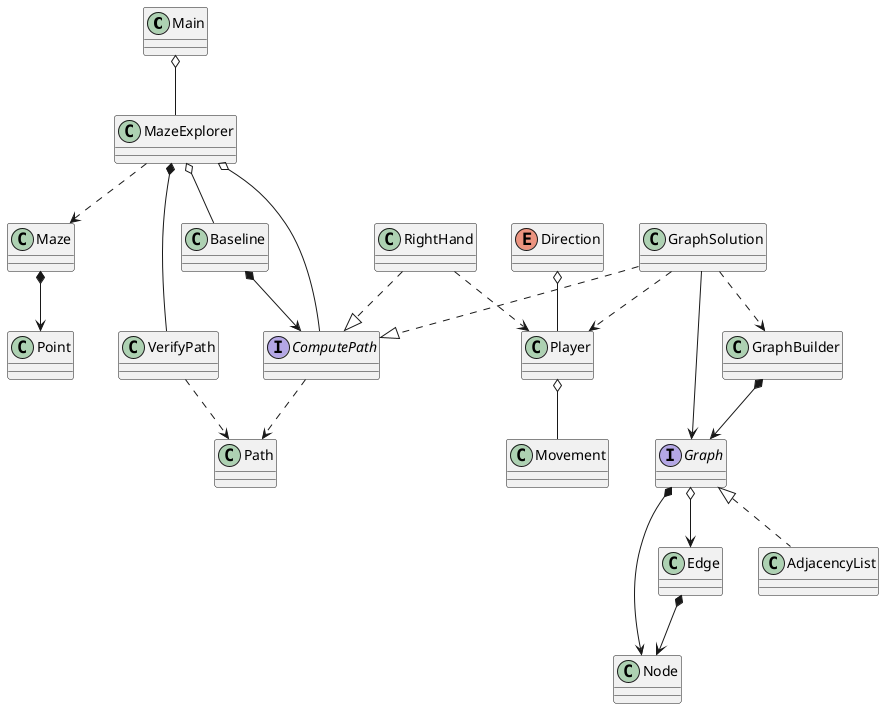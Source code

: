 @startuml
'https://plantuml.com/class-diagram

class Main
class MazeExplorer
class Baseline
class Point
class Path
class Player
class VerifyPath
class Maze
class GraphSolution
class GraphBuilder
class Node
class Edge
class AdjacencyList
class Movement
class RightHand
interface ComputePath
interface Graph
enum Direction

Main o-- MazeExplorer

MazeExplorer ..> Maze
MazeExplorer o-- ComputePath
MazeExplorer o-- Baseline
MazeExplorer *-- VerifyPath
VerifyPath ..> Path
Direction o-- Player
RightHand ..|> ComputePath
RightHand ..> Player
Graph *--> Node
Graph o--> Edge
Graph <|.. AdjacencyList
GraphSolution ..|> ComputePath
GraphSolution --> Graph
GraphSolution ..> Player
GraphSolution ..> GraphBuilder
GraphBuilder *--> Graph
Baseline *--> ComputePath
Maze *--> Point
ComputePath ..> Path
Edge *--> Node
Player o-- Movement



@enduml
